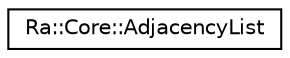 digraph "Graphical Class Hierarchy"
{
 // INTERACTIVE_SVG=YES
 // LATEX_PDF_SIZE
  edge [fontname="Helvetica",fontsize="10",labelfontname="Helvetica",labelfontsize="10"];
  node [fontname="Helvetica",fontsize="10",shape=record];
  rankdir="LR";
  Node0 [label="Ra::Core::AdjacencyList",height=0.2,width=0.4,color="black", fillcolor="white", style="filled",URL="$classRa_1_1Core_1_1AdjacencyList.html",tooltip=" "];
}

